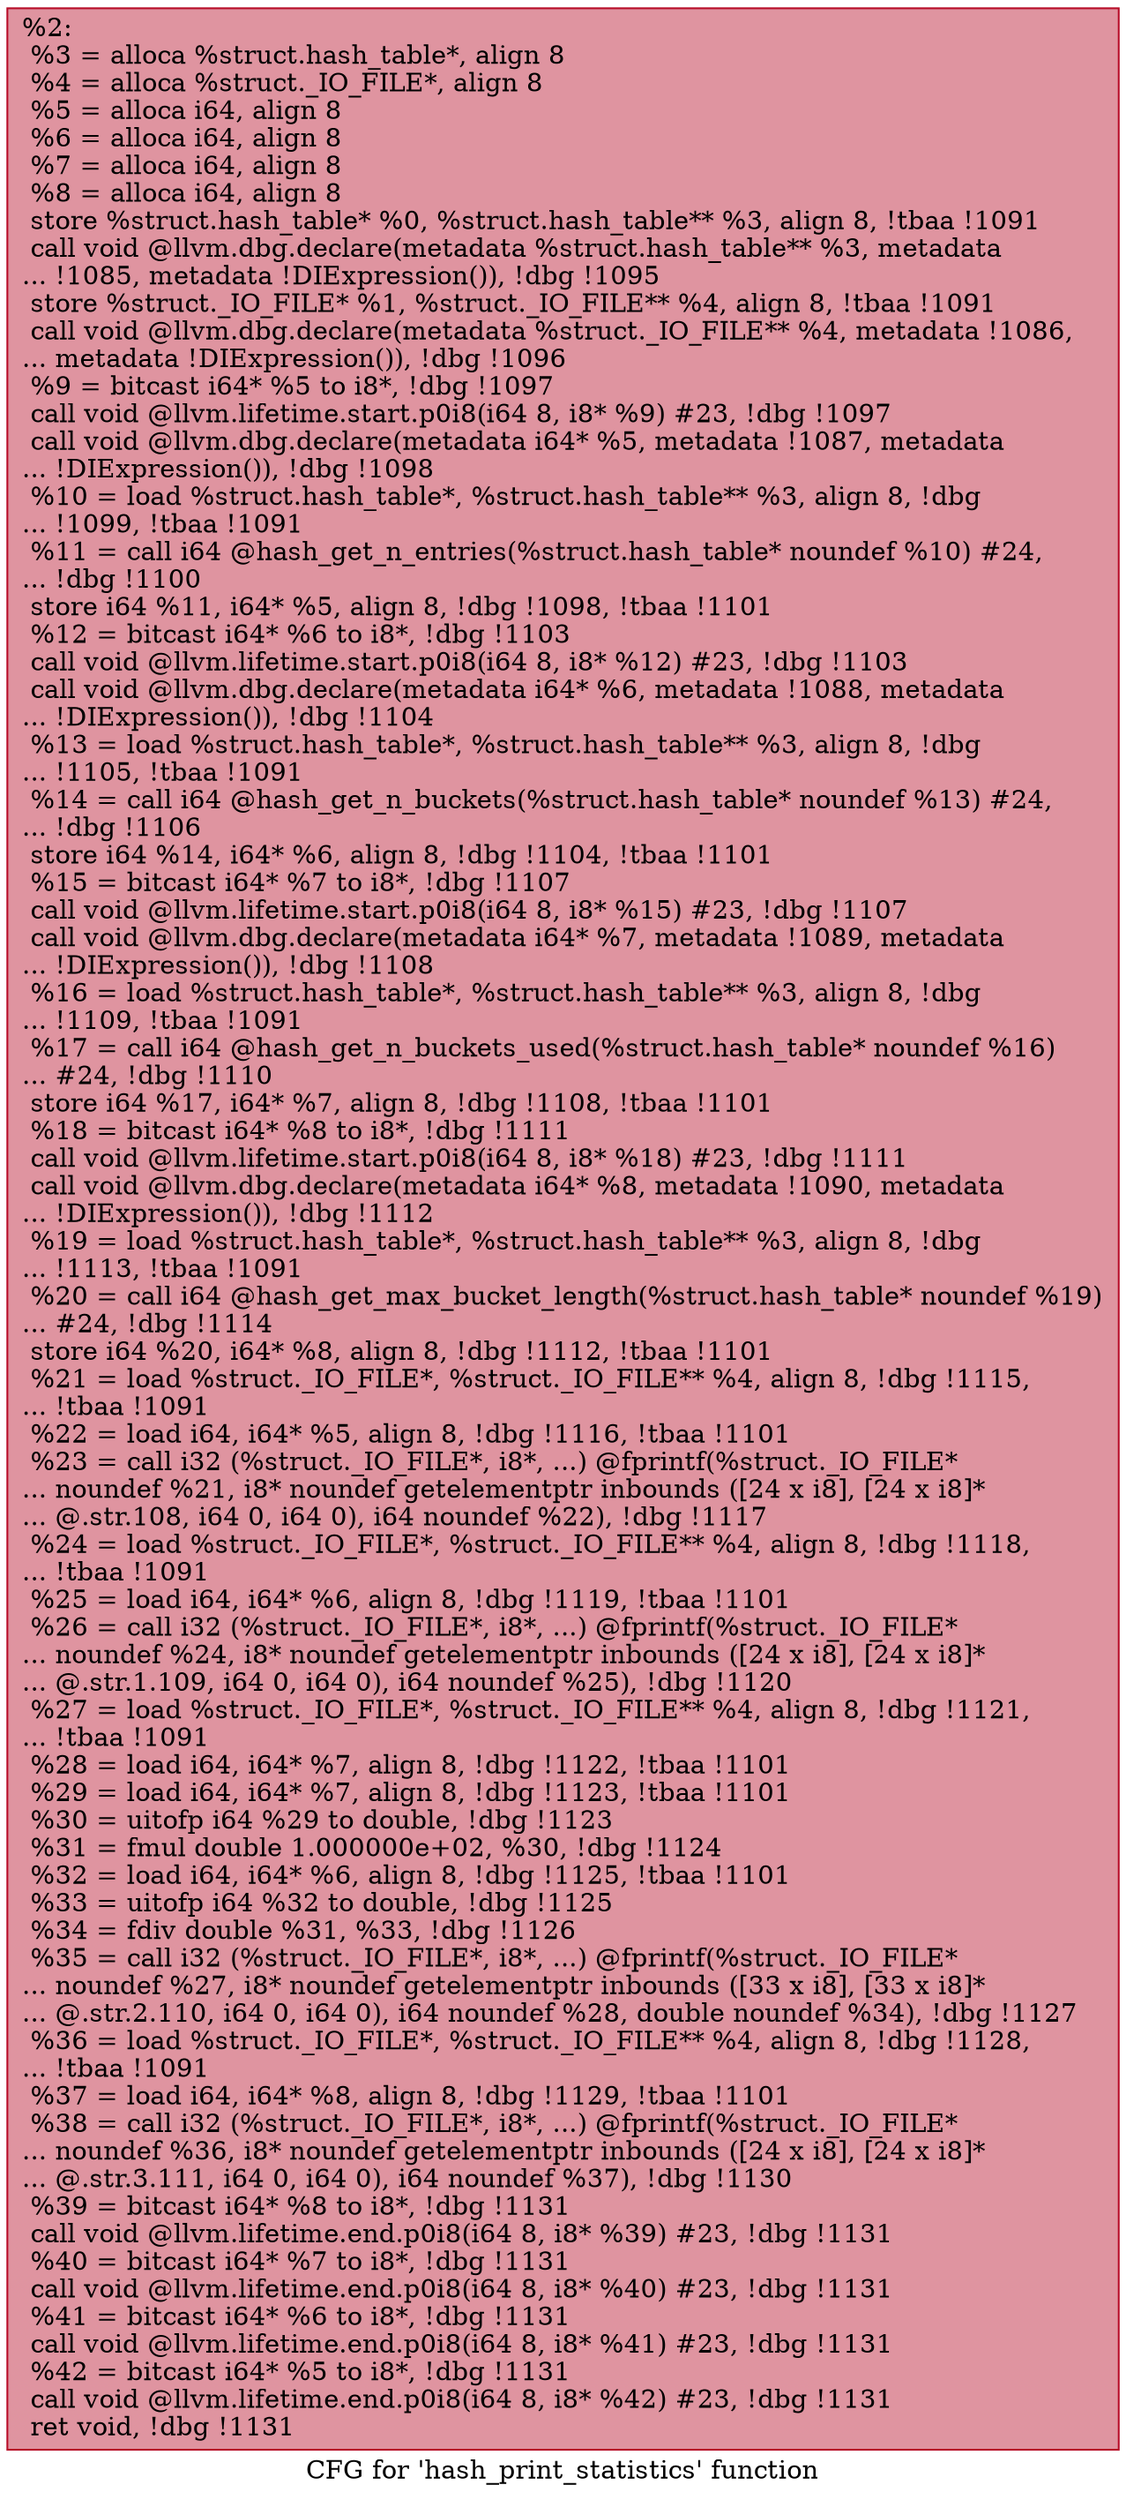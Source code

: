 digraph "CFG for 'hash_print_statistics' function" {
	label="CFG for 'hash_print_statistics' function";

	Node0x21d4670 [shape=record,color="#b70d28ff", style=filled, fillcolor="#b70d2870",label="{%2:\l  %3 = alloca %struct.hash_table*, align 8\l  %4 = alloca %struct._IO_FILE*, align 8\l  %5 = alloca i64, align 8\l  %6 = alloca i64, align 8\l  %7 = alloca i64, align 8\l  %8 = alloca i64, align 8\l  store %struct.hash_table* %0, %struct.hash_table** %3, align 8, !tbaa !1091\l  call void @llvm.dbg.declare(metadata %struct.hash_table** %3, metadata\l... !1085, metadata !DIExpression()), !dbg !1095\l  store %struct._IO_FILE* %1, %struct._IO_FILE** %4, align 8, !tbaa !1091\l  call void @llvm.dbg.declare(metadata %struct._IO_FILE** %4, metadata !1086,\l... metadata !DIExpression()), !dbg !1096\l  %9 = bitcast i64* %5 to i8*, !dbg !1097\l  call void @llvm.lifetime.start.p0i8(i64 8, i8* %9) #23, !dbg !1097\l  call void @llvm.dbg.declare(metadata i64* %5, metadata !1087, metadata\l... !DIExpression()), !dbg !1098\l  %10 = load %struct.hash_table*, %struct.hash_table** %3, align 8, !dbg\l... !1099, !tbaa !1091\l  %11 = call i64 @hash_get_n_entries(%struct.hash_table* noundef %10) #24,\l... !dbg !1100\l  store i64 %11, i64* %5, align 8, !dbg !1098, !tbaa !1101\l  %12 = bitcast i64* %6 to i8*, !dbg !1103\l  call void @llvm.lifetime.start.p0i8(i64 8, i8* %12) #23, !dbg !1103\l  call void @llvm.dbg.declare(metadata i64* %6, metadata !1088, metadata\l... !DIExpression()), !dbg !1104\l  %13 = load %struct.hash_table*, %struct.hash_table** %3, align 8, !dbg\l... !1105, !tbaa !1091\l  %14 = call i64 @hash_get_n_buckets(%struct.hash_table* noundef %13) #24,\l... !dbg !1106\l  store i64 %14, i64* %6, align 8, !dbg !1104, !tbaa !1101\l  %15 = bitcast i64* %7 to i8*, !dbg !1107\l  call void @llvm.lifetime.start.p0i8(i64 8, i8* %15) #23, !dbg !1107\l  call void @llvm.dbg.declare(metadata i64* %7, metadata !1089, metadata\l... !DIExpression()), !dbg !1108\l  %16 = load %struct.hash_table*, %struct.hash_table** %3, align 8, !dbg\l... !1109, !tbaa !1091\l  %17 = call i64 @hash_get_n_buckets_used(%struct.hash_table* noundef %16)\l... #24, !dbg !1110\l  store i64 %17, i64* %7, align 8, !dbg !1108, !tbaa !1101\l  %18 = bitcast i64* %8 to i8*, !dbg !1111\l  call void @llvm.lifetime.start.p0i8(i64 8, i8* %18) #23, !dbg !1111\l  call void @llvm.dbg.declare(metadata i64* %8, metadata !1090, metadata\l... !DIExpression()), !dbg !1112\l  %19 = load %struct.hash_table*, %struct.hash_table** %3, align 8, !dbg\l... !1113, !tbaa !1091\l  %20 = call i64 @hash_get_max_bucket_length(%struct.hash_table* noundef %19)\l... #24, !dbg !1114\l  store i64 %20, i64* %8, align 8, !dbg !1112, !tbaa !1101\l  %21 = load %struct._IO_FILE*, %struct._IO_FILE** %4, align 8, !dbg !1115,\l... !tbaa !1091\l  %22 = load i64, i64* %5, align 8, !dbg !1116, !tbaa !1101\l  %23 = call i32 (%struct._IO_FILE*, i8*, ...) @fprintf(%struct._IO_FILE*\l... noundef %21, i8* noundef getelementptr inbounds ([24 x i8], [24 x i8]*\l... @.str.108, i64 0, i64 0), i64 noundef %22), !dbg !1117\l  %24 = load %struct._IO_FILE*, %struct._IO_FILE** %4, align 8, !dbg !1118,\l... !tbaa !1091\l  %25 = load i64, i64* %6, align 8, !dbg !1119, !tbaa !1101\l  %26 = call i32 (%struct._IO_FILE*, i8*, ...) @fprintf(%struct._IO_FILE*\l... noundef %24, i8* noundef getelementptr inbounds ([24 x i8], [24 x i8]*\l... @.str.1.109, i64 0, i64 0), i64 noundef %25), !dbg !1120\l  %27 = load %struct._IO_FILE*, %struct._IO_FILE** %4, align 8, !dbg !1121,\l... !tbaa !1091\l  %28 = load i64, i64* %7, align 8, !dbg !1122, !tbaa !1101\l  %29 = load i64, i64* %7, align 8, !dbg !1123, !tbaa !1101\l  %30 = uitofp i64 %29 to double, !dbg !1123\l  %31 = fmul double 1.000000e+02, %30, !dbg !1124\l  %32 = load i64, i64* %6, align 8, !dbg !1125, !tbaa !1101\l  %33 = uitofp i64 %32 to double, !dbg !1125\l  %34 = fdiv double %31, %33, !dbg !1126\l  %35 = call i32 (%struct._IO_FILE*, i8*, ...) @fprintf(%struct._IO_FILE*\l... noundef %27, i8* noundef getelementptr inbounds ([33 x i8], [33 x i8]*\l... @.str.2.110, i64 0, i64 0), i64 noundef %28, double noundef %34), !dbg !1127\l  %36 = load %struct._IO_FILE*, %struct._IO_FILE** %4, align 8, !dbg !1128,\l... !tbaa !1091\l  %37 = load i64, i64* %8, align 8, !dbg !1129, !tbaa !1101\l  %38 = call i32 (%struct._IO_FILE*, i8*, ...) @fprintf(%struct._IO_FILE*\l... noundef %36, i8* noundef getelementptr inbounds ([24 x i8], [24 x i8]*\l... @.str.3.111, i64 0, i64 0), i64 noundef %37), !dbg !1130\l  %39 = bitcast i64* %8 to i8*, !dbg !1131\l  call void @llvm.lifetime.end.p0i8(i64 8, i8* %39) #23, !dbg !1131\l  %40 = bitcast i64* %7 to i8*, !dbg !1131\l  call void @llvm.lifetime.end.p0i8(i64 8, i8* %40) #23, !dbg !1131\l  %41 = bitcast i64* %6 to i8*, !dbg !1131\l  call void @llvm.lifetime.end.p0i8(i64 8, i8* %41) #23, !dbg !1131\l  %42 = bitcast i64* %5 to i8*, !dbg !1131\l  call void @llvm.lifetime.end.p0i8(i64 8, i8* %42) #23, !dbg !1131\l  ret void, !dbg !1131\l}"];
}
